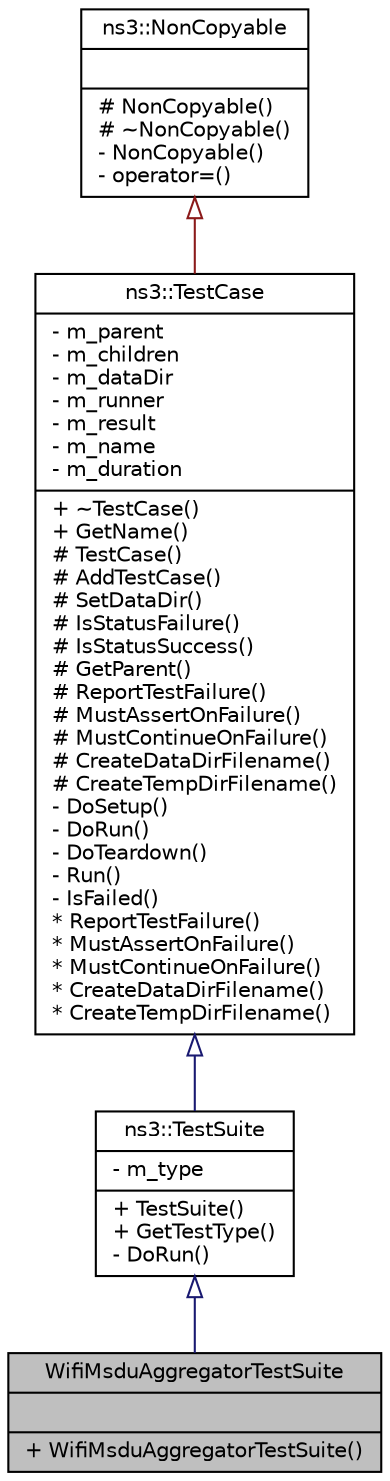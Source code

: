 digraph "WifiMsduAggregatorTestSuite"
{
  edge [fontname="Helvetica",fontsize="10",labelfontname="Helvetica",labelfontsize="10"];
  node [fontname="Helvetica",fontsize="10",shape=record];
  Node1 [label="{WifiMsduAggregatorTestSuite\n||+ WifiMsduAggregatorTestSuite()\l}",height=0.2,width=0.4,color="black", fillcolor="grey75", style="filled", fontcolor="black"];
  Node2 -> Node1 [dir="back",color="midnightblue",fontsize="10",style="solid",arrowtail="onormal"];
  Node2 [label="{ns3::TestSuite\n|- m_type\l|+ TestSuite()\l+ GetTestType()\l- DoRun()\l}",height=0.2,width=0.4,color="black", fillcolor="white", style="filled",URL="$da/dcb/classns3_1_1TestSuite.html",tooltip="A suite of tests to run. "];
  Node3 -> Node2 [dir="back",color="midnightblue",fontsize="10",style="solid",arrowtail="onormal"];
  Node3 [label="{ns3::TestCase\n|- m_parent\l- m_children\l- m_dataDir\l- m_runner\l- m_result\l- m_name\l- m_duration\l|+ ~TestCase()\l+ GetName()\l# TestCase()\l# AddTestCase()\l# SetDataDir()\l# IsStatusFailure()\l# IsStatusSuccess()\l# GetParent()\l# ReportTestFailure()\l# MustAssertOnFailure()\l# MustContinueOnFailure()\l# CreateDataDirFilename()\l# CreateTempDirFilename()\l- DoSetup()\l- DoRun()\l- DoTeardown()\l- Run()\l- IsFailed()\l* ReportTestFailure()\l* MustAssertOnFailure()\l* MustContinueOnFailure()\l* CreateDataDirFilename()\l* CreateTempDirFilename()\l}",height=0.2,width=0.4,color="black", fillcolor="white", style="filled",URL="$dd/d88/classns3_1_1TestCase.html",tooltip="encapsulates test code "];
  Node4 -> Node3 [dir="back",color="firebrick4",fontsize="10",style="solid",arrowtail="onormal"];
  Node4 [label="{ns3::NonCopyable\n||# NonCopyable()\l# ~NonCopyable()\l- NonCopyable()\l- operator=()\l}",height=0.2,width=0.4,color="black", fillcolor="white", style="filled",URL="$da/dd1/classns3_1_1NonCopyable.html"];
}
